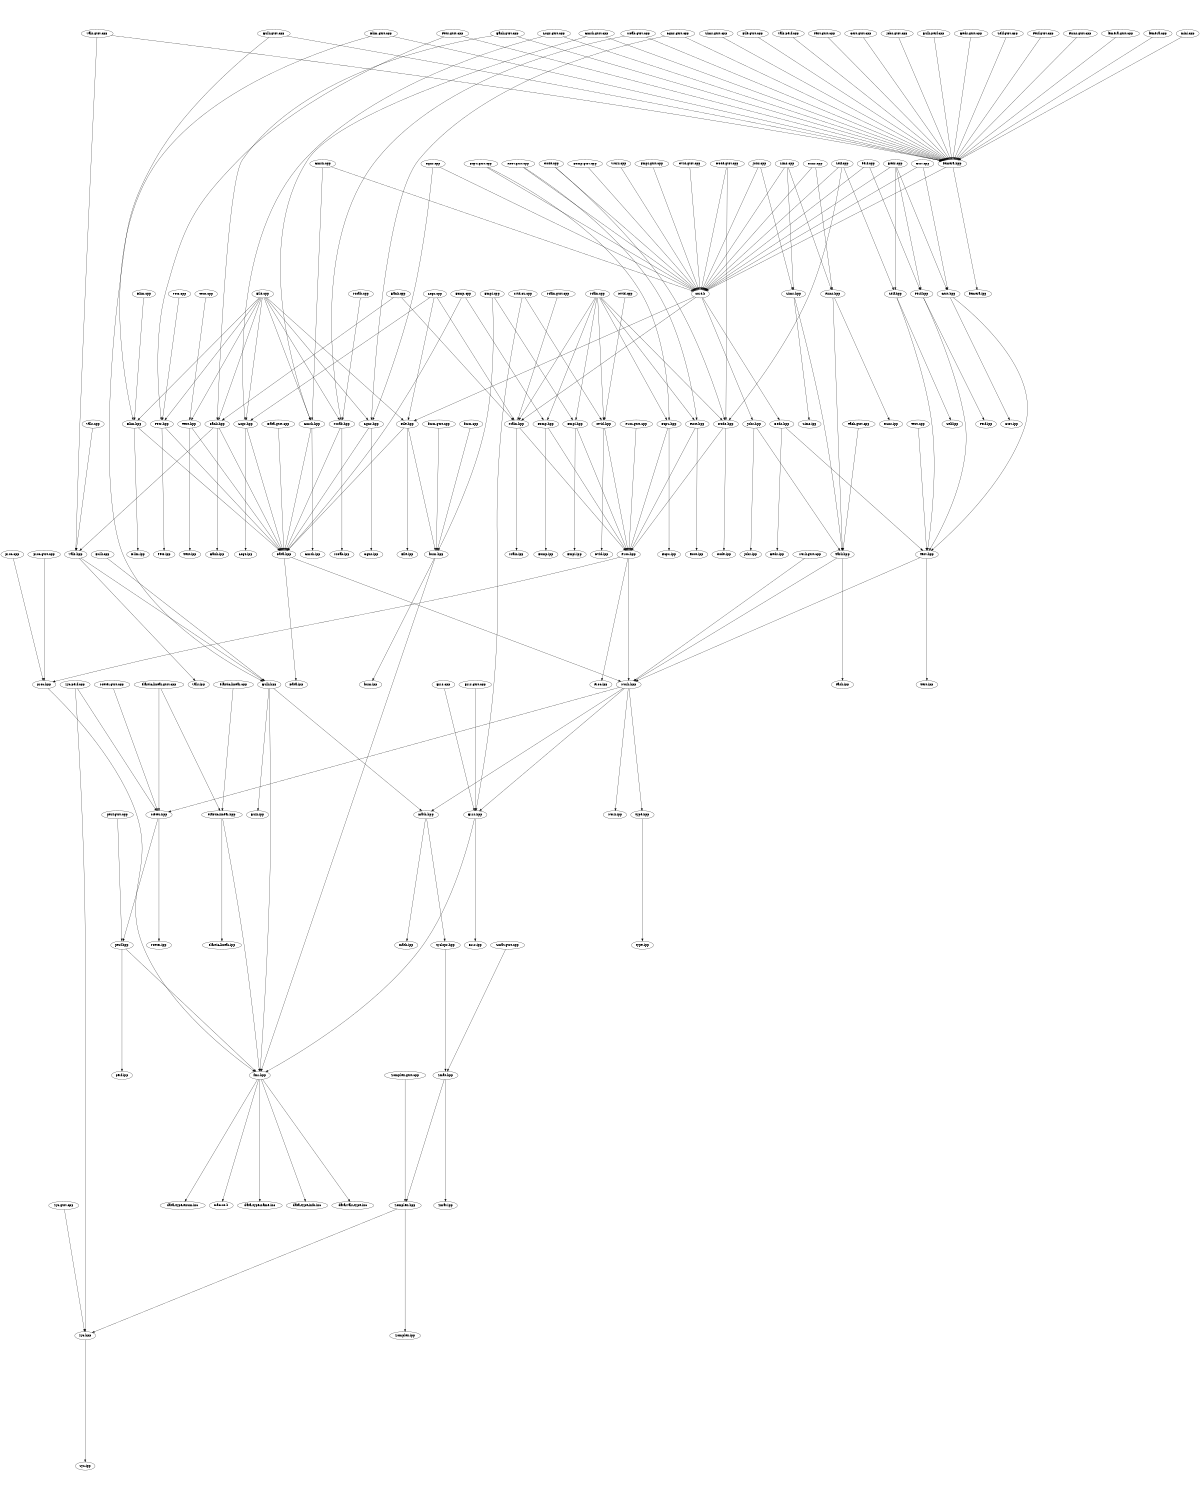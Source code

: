 digraph "source tree" {
    overlap=scale;
    size="8,10";
    ratio="fill";
    fontsize="16";
    fontname="Helvetica";
	clusterrank="local";
	"Dlim.cpp" -> "Dlim.hpp"
	"File.cpp" -> "Pets.hpp"
	"Main.cpp" -> "Nvid.hpp"
	"nvid.cu.cpp" -> "Nvid.hpp"
	"Logs.gtst.cpp" -> "femera.hpp"
	"Logs.hpp" -> "Data.hpp"
	"Proc.gtst.cpp" -> "Proc.hpp"
	"zyc.gtst.cpp" -> "zyc.hpp"
	"core.h" -> "Jobs.hpp"
	"Data.gtst.cpp" -> "Data.hpp"
	"Bulk.cpp" -> "Bulk.hpp"
	"Meter.hpp" -> "perf.hpp"
	"Perf.cpp" -> "Perf.hpp"
	"Fmpi.hpp" -> "Fmpi.ipp"
	"Bulk.hpp" -> "math.hpp"
	"Zmat.hpp" -> "Zomplex.hpp"
	"File.cpp" -> "Dlim.hpp"
	"Fcpu.gtst.cpp" -> "core.h"
	"Bank.hpp" -> "Vals.hpp"
	"Beds.cpp" -> "Gtst.hpp"
	"proc.gtst.cpp" -> "proc.hpp"
	"Pets.cpp" -> "Pets.hpp"
	"Cgns.cpp" -> "core.h"
	"Fcpu.hpp" -> "Fcpu.ipp"
	"Zomplex.gtst.cpp" -> "Zomplex.hpp"
	"Beds.cpp" -> "core.h"
	"Gmsh.hpp" -> "Gmsh.ipp"
	"Moab.hpp" -> "Data.hpp"
	"Fomp.hpp" -> "Proc.hpp"
	"Cgns.hpp" -> "Cgns.ipp"
	"Node.hpp" -> "Proc.hpp"
	"Text.hpp" -> "Data.hpp"
	"Node.gtst.cpp" -> "Node.hpp"
	"Task.hpp" -> "Work.hpp"
	"Errs.gtst.cpp" -> "Errs.hpp"
	"Nvid.hpp" -> "Proc.hpp"
	"Bulk.perf.cpp" -> "femera.hpp"
	"Jobs.hpp" -> "Task.hpp"
	"Proc.hpp" -> "proc.hpp"
	"Main.hpp" -> "Proc.hpp"
	"Jobs.cpp" -> "Sims.hpp"
	"Fmpi.cpp" -> "form.hpp"
	"Fomp.hpp" -> "Fomp.ipp"
	"Gmsh.cpp" -> "core.h"
	"Node.gtst.cpp" -> "core.h"
	"Runs.cpp" -> "Runs.hpp"
	"Pets.gtst.cpp" -> "femera.hpp"
	"femera.hpp" -> "core.h"
	"Node.cpp" -> "Node.hpp"
	"Beds.cpp" -> "Self.hpp"
	"elastic-linear.cpp" -> "elastic-linear.hpp"
	"File.cpp" -> "Text.hpp"
	"Self.cpp" -> "core.h"
	"Fmpi.hpp" -> "Proc.hpp"
	"Nvid.cpp" -> "Nvid.hpp"
	"Work.hpp" -> "Work.ipp"
	"Fmpi.cpp" -> "Fmpi.hpp"
	"Main.cpp" -> "Fmpi.hpp"
	"Fcpu.hpp" -> "Proc.hpp"
	"Meter.gtst.cpp" -> "Meter.hpp"
	"elastic-linear.hpp" -> "fmr.hpp"
	"Work.hpp" -> "type.hpp"
	"Test.hpp" -> "Work.hpp"
	"Beds.gtst.cpp" -> "femera.hpp"
	"fmr.hpp" -> "data-vals-type.inc"
	"elastic-linear.gtst.cpp" -> "Meter.hpp"
	"Errs.hpp" -> "fmr.hpp"
	"File.hpp" -> "File.ipp"
	"Gmsh.gtst.cpp" -> "femera.hpp"
	"Bank.gtst.cpp" -> "femera.hpp"
	"Main.cpp" -> "Root.hpp"
	"Node.hpp" -> "Node.ipp"
	"Cgns.hpp" -> "Data.hpp"
	"Gtst.cpp" -> "core.h"
	"Main.cpp" -> "Node.hpp"
	"fmr.hpp" -> "data-type-enum.inc"
	"File.cpp" -> "File.hpp"
	"Logs.hpp" -> "Logs.ipp"
	"Dlim.hpp" -> "Data.hpp"
	"Cgns.gtst.cpp" -> "Cgns.hpp"
	"File.cpp" -> "Bank.hpp"
	"Pets.hpp" -> "Data.hpp"
	"Root.hpp" -> "Proc.hpp"
	"fmr.hpp" -> "macros.h"
	"perf.hpp" -> "fmr.hpp"
	"Work.gtst.cpp" -> "Work.hpp"
	"Main.cpp" -> "Main.hpp"
	"form.hpp" -> "fmr.hpp"
	"Proc.hpp" -> "Work.hpp"
	"Sims.cpp" -> "core.h"
	"Self.gtst.cpp" -> "femera.hpp"
	"Sims.hpp" -> "Task.hpp"
	"Work.hpp" -> "Errs.hpp"
	"Bulk.hpp" -> "fmr.hpp"
	"type.hpp" -> "type.ipp"
	"elastic-linear.gtst.cpp" -> "elastic-linear.hpp"
	"Meter.hpp" -> "Meter.ipp"
	"form.gtst.cpp" -> "form.hpp"
	"Root.hpp" -> "Root.ipp"
	"File.cpp" -> "Logs.hpp"
	"Self.cpp" -> "Self.hpp"
	"Pets.gtst.cpp" -> "Pets.hpp"
	"Beds.hpp" -> "Test.hpp"
	"Dlim.hpp" -> "Dlim.ipp"
	"Node.cpp" -> "core.h"
	"Runs.cpp" -> "core.h"
	"nvid.cu.cpp" -> "Errs.hpp"
	"Data.hpp" -> "Work.hpp"
	"Perf.gtst.cpp" -> "femera.hpp"
	"elastic-linear.hpp" -> "elastic-linear.ipp"
	"Runs.gtst.cpp" -> "femera.hpp"
	"proc.hpp" -> "fmr.hpp"
	"Jobs.hpp" -> "Jobs.ipp"
	"Logs.gtst.cpp" -> "Logs.hpp"
	"Sims.cpp" -> "Runs.hpp"
	"Gmsh.cpp" -> "Gmsh.hpp"
	"Main.cpp" -> "Fcpu.hpp"
	"Vals.cpp" -> "Vals.hpp"
	"Vals.hpp" -> "Bulk.hpp"
	"femera.gtst.cpp" -> "femera.hpp"
	"Logs.cpp" -> "Main.hpp"
	"Bulk.gtst.cpp" -> "femera.hpp"
	"Vals.gtst.cpp" -> "Vals.hpp"
	"Pets.hpp" -> "Pets.ipp"
	"perf.gtst.cpp" -> "perf.hpp"
	"Task.hpp" -> "Task.ipp"
	"Fmpi.gtst.cpp" -> "core.h"
	"Bank.cpp" -> "Main.hpp"
	"Zomplex.hpp" -> "zyc.hpp"
	"Cgns.cpp" -> "Cgns.hpp"
	"Errs.cpp" -> "Errs.hpp"
	"Runs.hpp" -> "Task.hpp"
	"Nvid.gtst.cpp" -> "core.h"
	"Bank.cpp" -> "Bank.hpp"
	"Fomp.cpp" -> "Fomp.hpp"
	"math.hpp" -> "zyclops.hpp"
	"femera.cpp" -> "femera.hpp"
	"Gtst.cpp" -> "Gtst.hpp"
	"Main.hpp" -> "Main.ipp"
	"fmr.hpp" -> "data-type-name.inc"
	"Dlim.gtst.cpp" -> "Dlim.hpp"
	"Fomp.cpp" -> "Data.hpp"
	"Gmsh.gtst.cpp" -> "Gmsh.hpp"
	"File.cpp" -> "Gmsh.hpp"
	"Perf.hpp" -> "Perf.ipp"
	"zyclops.hpp" -> "Zmat.hpp"
	"mini.cpp" -> "femera.hpp"
	"Sims.gtst.cpp" -> "femera.hpp"
	"core.h" -> "Beds.hpp"
	"core.h" -> "Main.hpp"
	"zyc.perf.cpp" -> "zyc.hpp"
	"Moab.cpp" -> "Moab.hpp"
	"proc.cpp" -> "proc.hpp"
	"math.hpp" -> "math.ipp"
	"File.gtst.cpp" -> "femera.hpp"
	"Bulk.gtst.cpp" -> "Bulk.hpp"
	"Work.hpp" -> "math.hpp"
	"Dlim.gtst.cpp" -> "femera.hpp"
	"Proc.hpp" -> "Proc.ipp"
	"Sims.cpp" -> "Sims.hpp"
	"form.hpp" -> "form.ipp"
	"Zmat.hpp" -> "Zmat.ipp"
	"Self.hpp" -> "Test.hpp"
	"Vals.perf.cpp" -> "femera.hpp"
	"Work.hpp" -> "Meter.hpp"
	"Main.gtst.cpp" -> "Main.hpp"
	"Gmsh.hpp" -> "Data.hpp"
	"Errs.hpp" -> "Errs.ipp"
	"File.hpp" -> "Data.hpp"
	"Gtst.hpp" -> "Test.hpp"
	"Text.gtst.cpp" -> "femera.hpp"
	"Zomplex.hpp" -> "Zomplex.ipp"
	"Text.hpp" -> "Text.ipp"
	"Vals.hpp" -> "Vals.ipp"
	"Moab.gtst.cpp" -> "Moab.hpp"
	"core.h" -> "File.hpp"
	"Vals.gtst.cpp" -> "femera.hpp"
	"Bank.hpp" -> "Data.hpp"
	"File.hpp" -> "form.hpp"
	"Test.cpp" -> "Test.hpp"
	"Fomp.gtst.cpp" -> "core.h"
	"fmr.hpp" -> "data-type-info.inc"
	"Test.hpp" -> "Test.ipp"
	"Self.hpp" -> "Self.ipp"
	"Bank.gtst.cpp" -> "Bank.hpp"
	"Gtst.gtst.cpp" -> "femera.hpp"
	"Cgns.gtst.cpp" -> "femera.hpp"
	"Fcpu.gtst.cpp" -> "Fcpu.hpp"
	"femera.hpp" -> "femera.ipp"
	"Gtst.hpp" -> "Gtst.ipp"
	"Perf.hpp" -> "Test.hpp"
	"Bulk.hpp" -> "Bulk.ipp"
	"Sims.hpp" -> "Sims.ipp"
	"Text.cpp" -> "Text.hpp"
	"Task.gtst.cpp" -> "Task.hpp"
	"Beds.cpp" -> "Perf.hpp"
	"perf.hpp" -> "perf.ipp"
	"Root.gtst.cpp" -> "Root.hpp"
	"File.cpp" -> "Moab.hpp"
	"Logs.cpp" -> "File.hpp"
	"Zmat.gtst.cpp" -> "Zmat.hpp"
	"Work.cpp" -> "core.h"
	"Data.hpp" -> "Data.ipp"
	"Jobs.cpp" -> "core.h"
	"Self.cpp" -> "Node.hpp"
	"Root.gtst.cpp" -> "core.h"
	"form.cpp" -> "form.hpp"
	"Logs.cpp" -> "Logs.hpp"
	"Beds.hpp" -> "Beds.ipp"
	"Jobs.gtst.cpp" -> "femera.hpp"
	"File.cpp" -> "Cgns.hpp"
	"Moab.gtst.cpp" -> "femera.hpp"
	"Nvid.hpp" -> "Nvid.ipp"
	"zyc.hpp" -> "zyc.ipp"
	"Perf.cpp" -> "core.h"
	"zyc.perf.cpp" -> "Meter.hpp"
	"Moab.hpp" -> "Moab.ipp"
	"Main.cpp" -> "Fomp.hpp"
	"Runs.hpp" -> "Runs.ipp"
	"Bank.hpp" -> "Bank.ipp"
}
